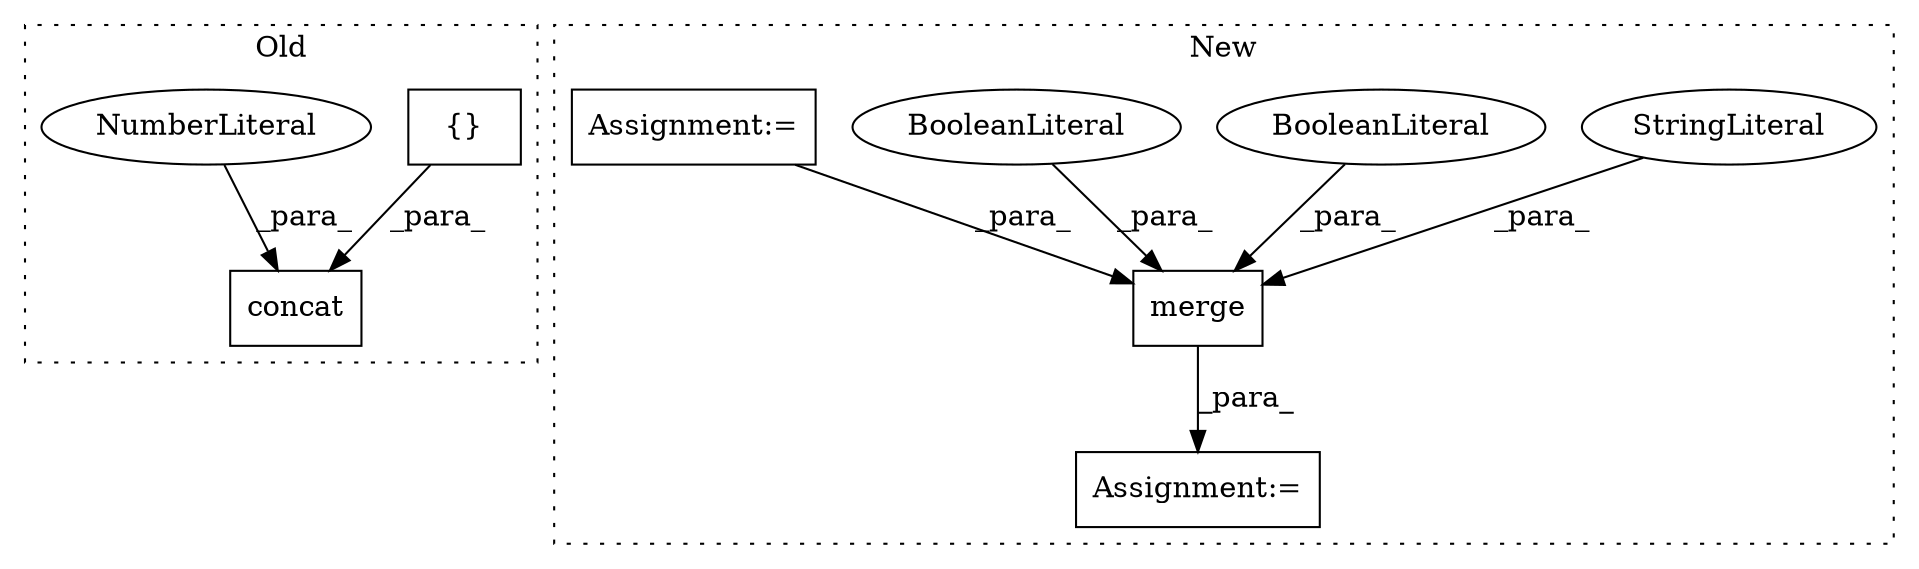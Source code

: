 digraph G {
subgraph cluster0 {
1 [label="concat" a="32" s="8779,8905" l="7,1" shape="box"];
3 [label="{}" a="4" s="8795,8902" l="1,1" shape="box"];
4 [label="NumberLiteral" a="34" s="8904" l="1" shape="ellipse"];
label = "Old";
style="dotted";
}
subgraph cluster1 {
2 [label="merge" a="32" s="10577,10605" l="6,1" shape="box"];
5 [label="StringLiteral" a="45" s="10589" l="6" shape="ellipse"];
6 [label="Assignment:=" a="7" s="10616" l="1" shape="box"];
7 [label="BooleanLiteral" a="9" s="10596" l="4" shape="ellipse"];
8 [label="BooleanLiteral" a="9" s="10601" l="4" shape="ellipse"];
9 [label="Assignment:=" a="7" s="10537" l="1" shape="box"];
label = "New";
style="dotted";
}
2 -> 6 [label="_para_"];
3 -> 1 [label="_para_"];
4 -> 1 [label="_para_"];
5 -> 2 [label="_para_"];
7 -> 2 [label="_para_"];
8 -> 2 [label="_para_"];
9 -> 2 [label="_para_"];
}